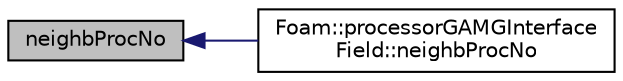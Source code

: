 digraph "neighbProcNo"
{
  bgcolor="transparent";
  edge [fontname="Helvetica",fontsize="10",labelfontname="Helvetica",labelfontsize="10"];
  node [fontname="Helvetica",fontsize="10",shape=record];
  rankdir="LR";
  Node37 [label="neighbProcNo",height=0.2,width=0.4,color="black", fillcolor="grey75", style="filled", fontcolor="black"];
  Node37 -> Node38 [dir="back",color="midnightblue",fontsize="10",style="solid",fontname="Helvetica"];
  Node38 [label="Foam::processorGAMGInterface\lField::neighbProcNo",height=0.2,width=0.4,color="black",URL="$a28061.html#aec39d4012734e316110f2d070624fa71",tooltip="Return neigbour processor number. "];
}
